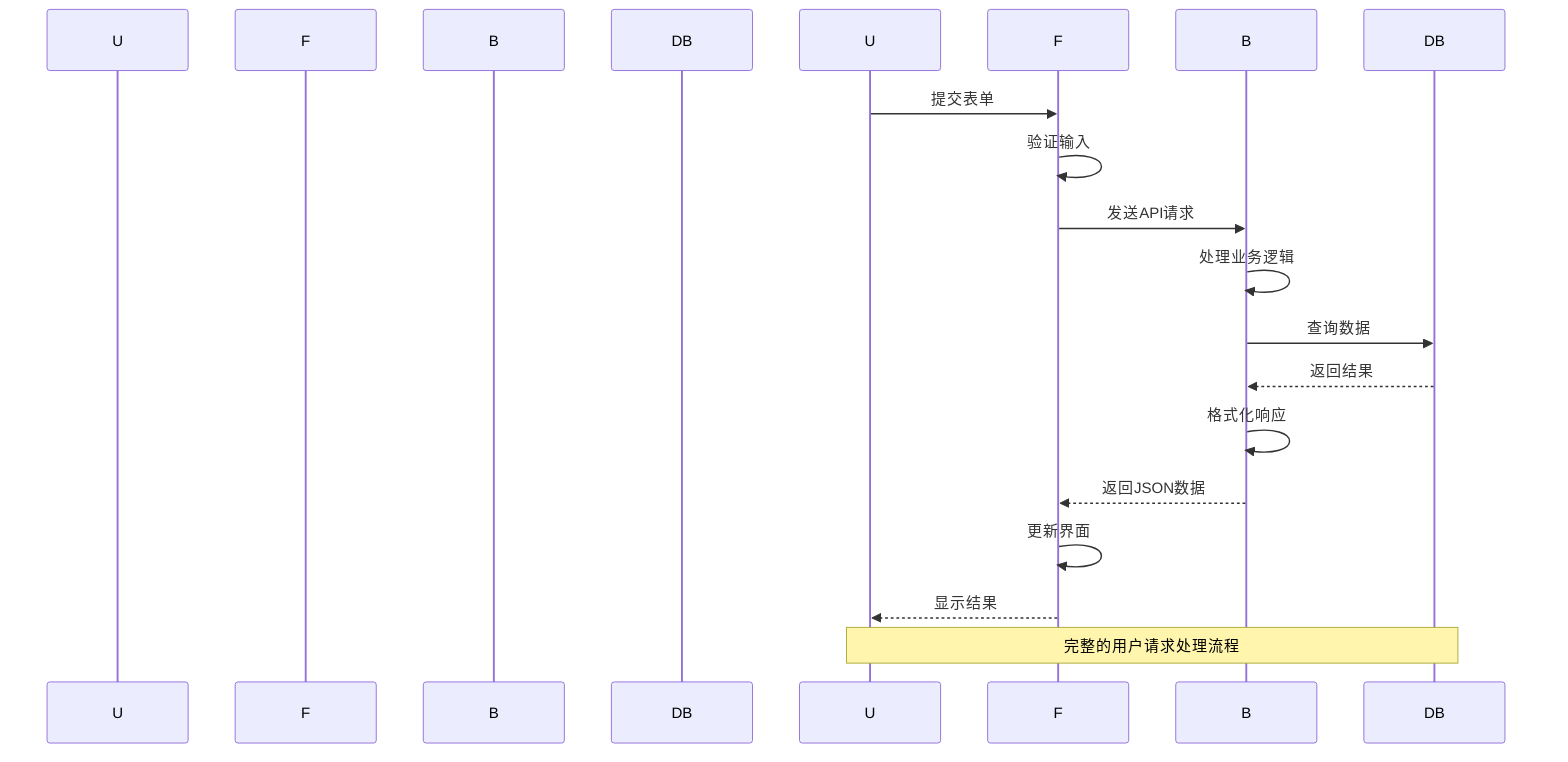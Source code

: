 sequenceDiagram
    participant 用户 as U
    participant 前端 as F
    participant 后端 as B
    participant 数据库 as DB
    
    U->>F: 提交表单
    F->>F: 验证输入
    F->>B: 发送API请求
    B->>B: 处理业务逻辑
    B->>DB: 查询数据
    DB-->>B: 返回结果
    B->>B: 格式化响应
    B-->>F: 返回JSON数据
    F->>F: 更新界面
    F-->>U: 显示结果
    
    Note over U,DB: 完整的用户请求处理流程